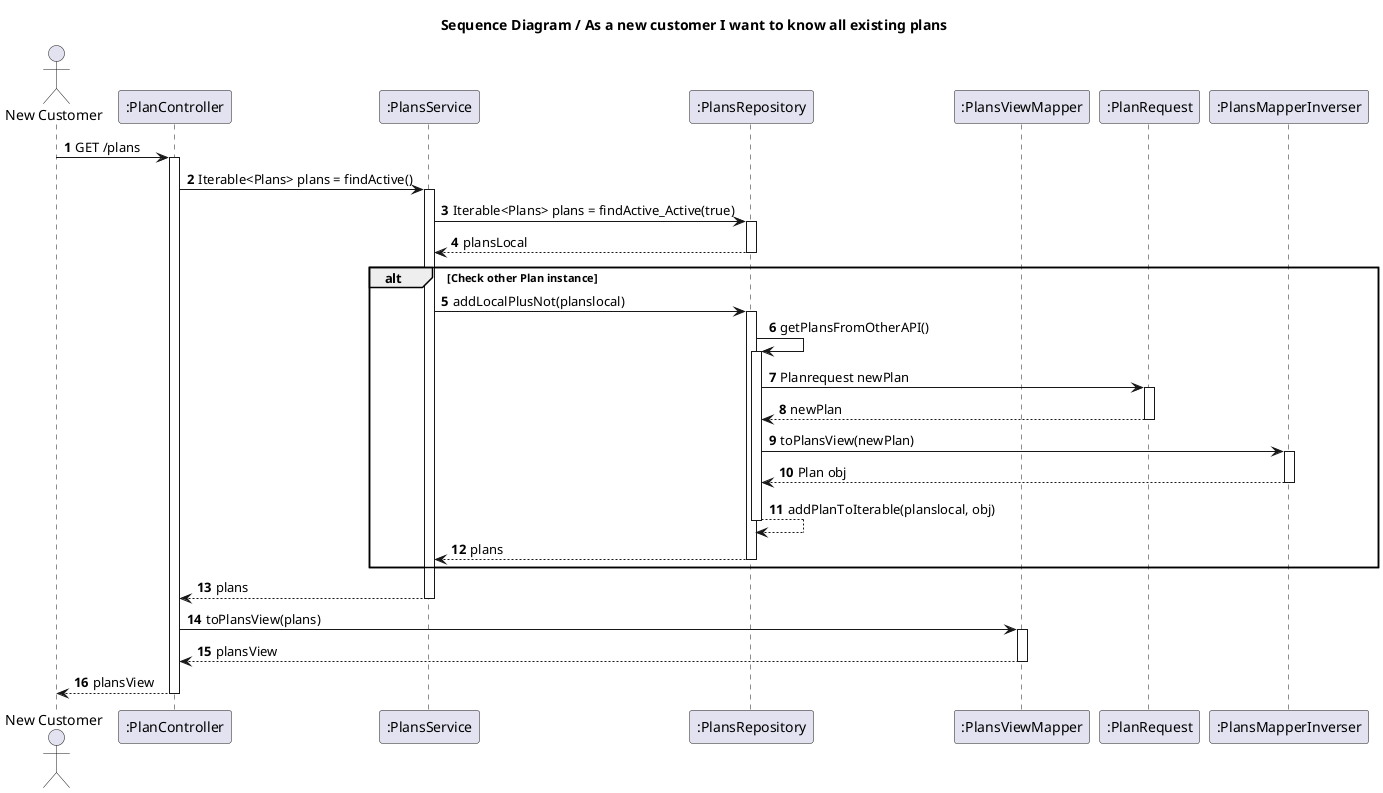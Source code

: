 @startuml
'https://plantuml.com/sequence-diagram
autoactivate on
autonumber
title  Sequence Diagram / As a new customer I want to know all existing plans

autonumber

actor "New Customer" as Ac
participant ":PlanController" as Ctrl
participant ":PlansService" as Serv
participant ":PlansRepository" as Repo
participant ":PlansViewMapper" as View
participant ":PlanRequest" as Request
participant ":PlansMapperInverser" as ViewInverser



Ac -> Ctrl : GET /plans
Ctrl -> Serv :Iterable<Plans> plans = findActive()

Serv -> Repo :Iterable<Plans> plans = findActive_Active(true)
Repo --> Serv: plansLocal
alt Check other Plan instance
Serv ->Repo: addLocalPlusNot(planslocal)

Repo ->Repo: getPlansFromOtherAPI()
Repo -> Request : Planrequest newPlan
Request --> Repo: newPlan
Repo -> ViewInverser : toPlansView(newPlan)
ViewInverser --> Repo: Plan obj
Repo-->Repo:addPlanToIterable(planslocal, obj)
Repo-->Serv:plans
end
Serv -->Ctrl: plans

Ctrl ->View: toPlansView(plans)
View -->Ctrl: plansView
Ac <-- Ctrl : plansView


@enduml